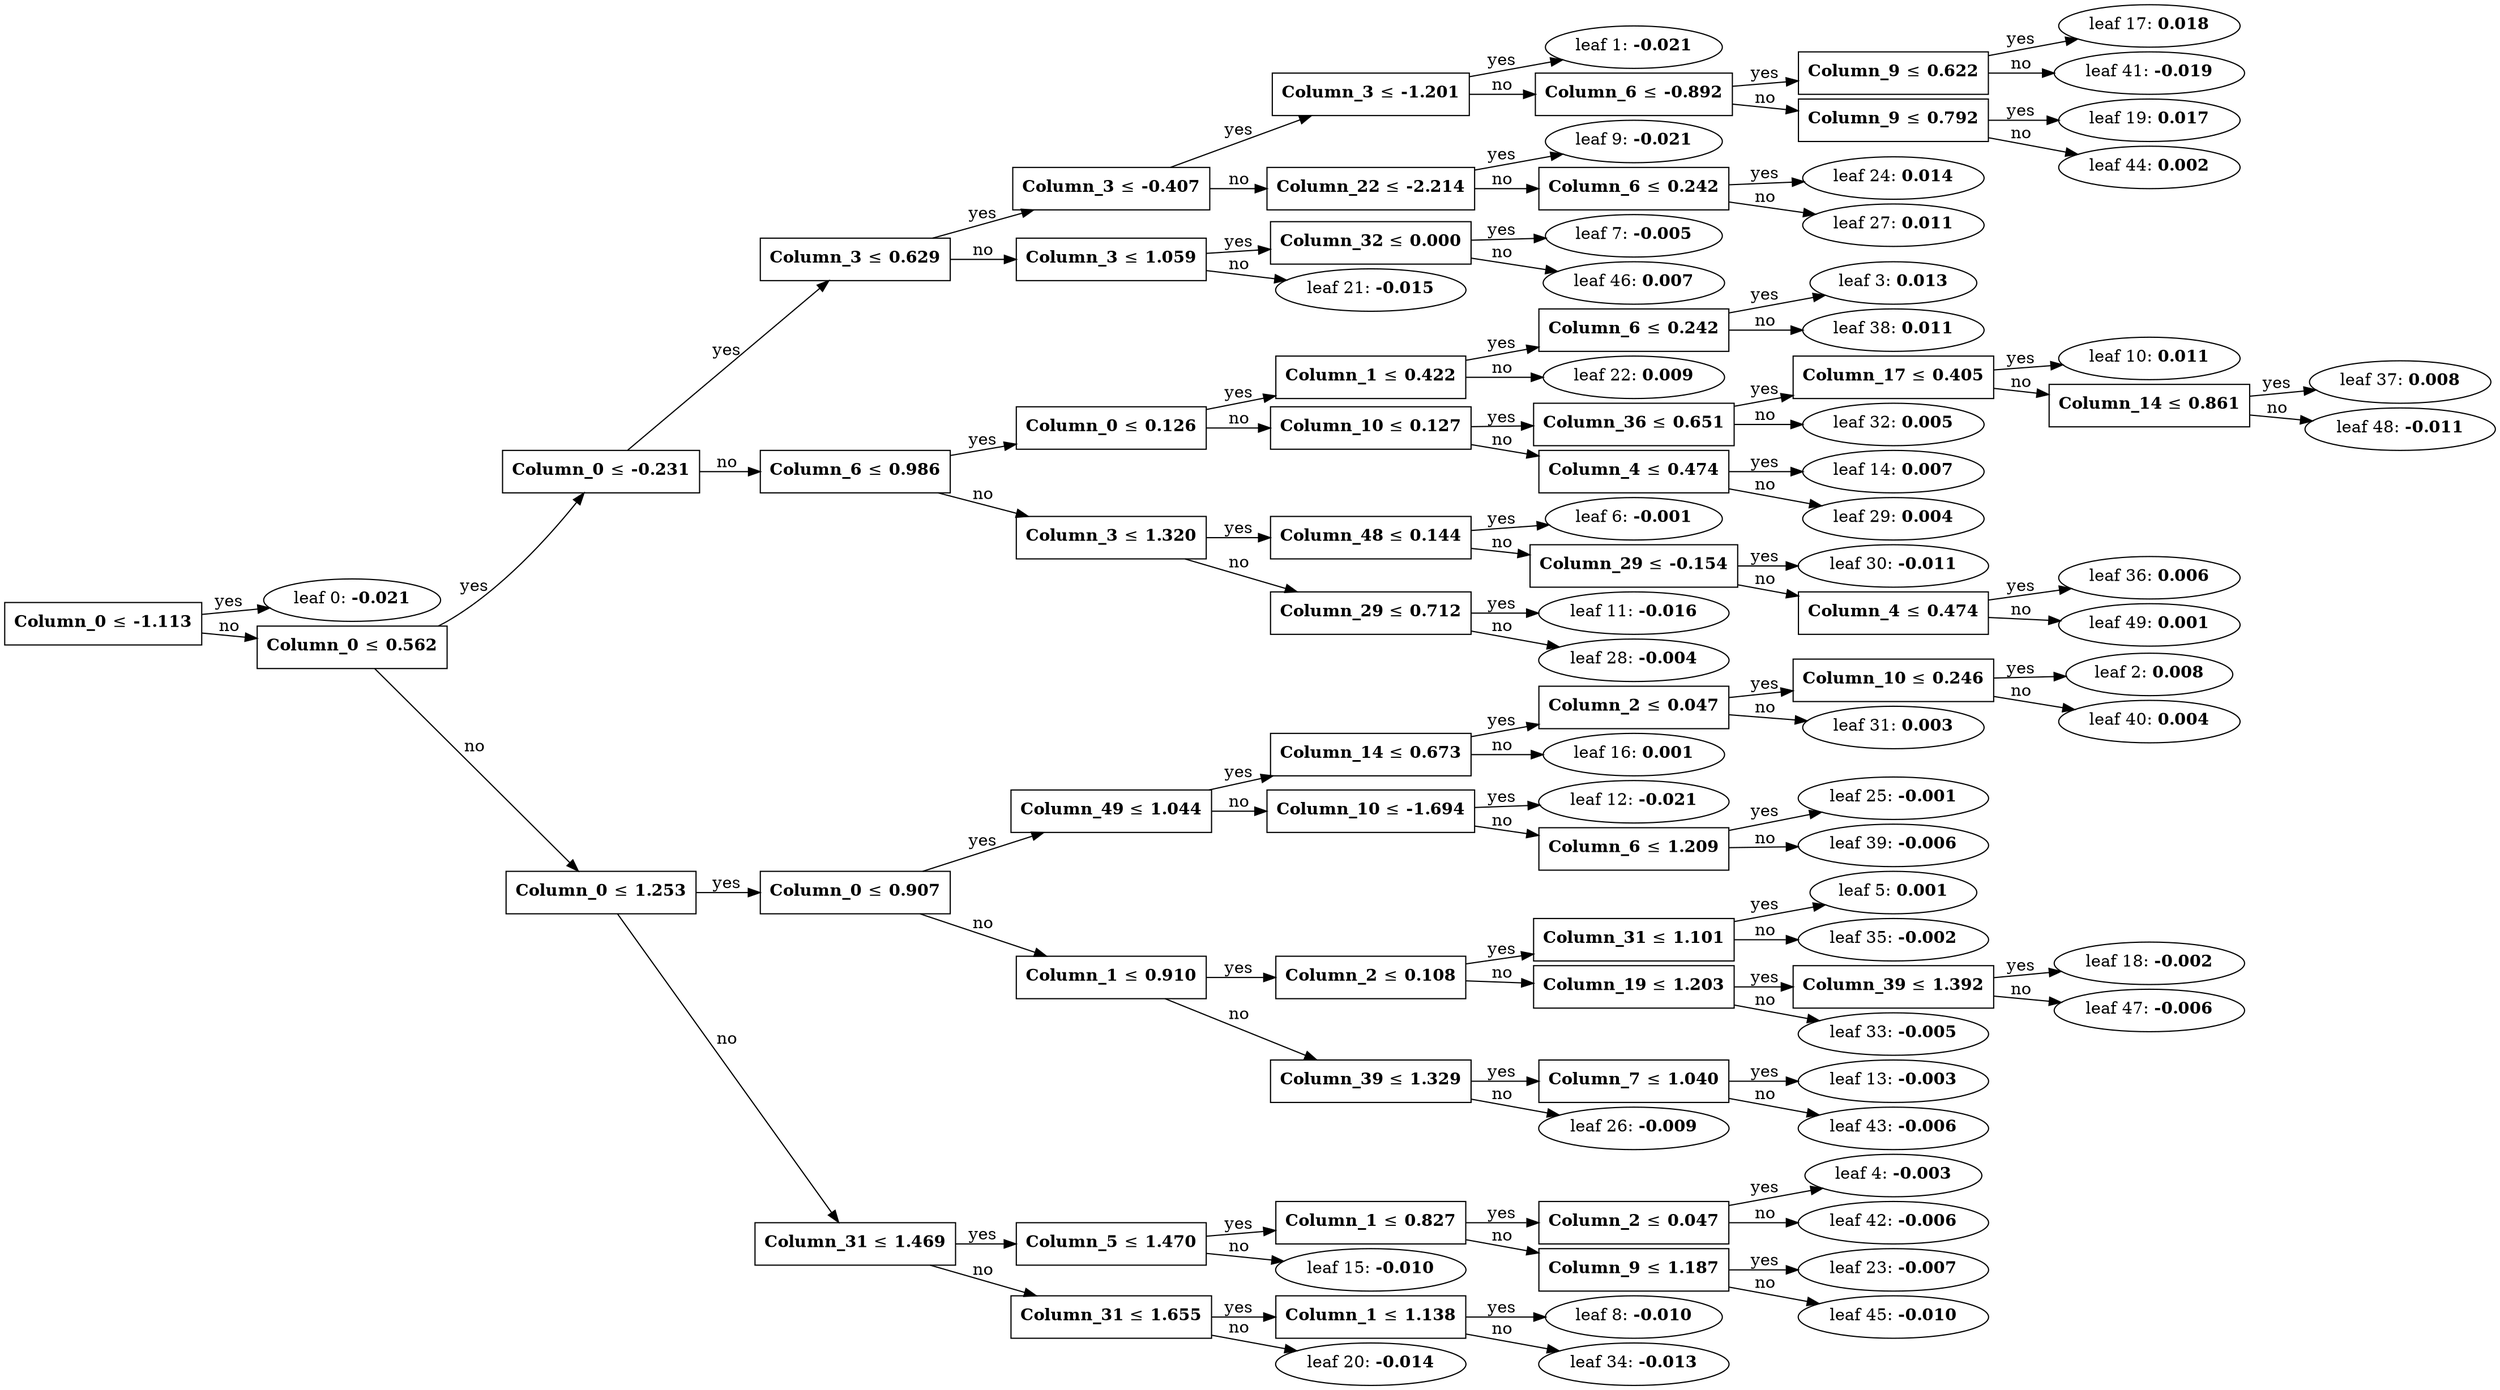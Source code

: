 digraph {
	graph [nodesep=0.05 rankdir=LR ranksep=0.3]
	split0 [label=<<B>Column_0</B> &#8804; <B>-1.113</B>> fillcolor=white shape=rectangle style=""]
	leaf0 [label=<leaf 0: <B>-0.021</B>>]
	split0 -> leaf0 [label=yes]
	split1 [label=<<B>Column_0</B> &#8804; <B>0.562</B>> fillcolor=white shape=rectangle style=""]
	split2 [label=<<B>Column_0</B> &#8804; <B>-0.231</B>> fillcolor=white shape=rectangle style=""]
	split6 [label=<<B>Column_3</B> &#8804; <B>0.629</B>> fillcolor=white shape=rectangle style=""]
	split8 [label=<<B>Column_3</B> &#8804; <B>-0.407</B>> fillcolor=white shape=rectangle style=""]
	split16 [label=<<B>Column_3</B> &#8804; <B>-1.201</B>> fillcolor=white shape=rectangle style=""]
	leaf1 [label=<leaf 1: <B>-0.021</B>>]
	split16 -> leaf1 [label=yes]
	split18 [label=<<B>Column_6</B> &#8804; <B>-0.892</B>> fillcolor=white shape=rectangle style=""]
	split40 [label=<<B>Column_9</B> &#8804; <B>0.622</B>> fillcolor=white shape=rectangle style=""]
	leaf17 [label=<leaf 17: <B>0.018</B>>]
	split40 -> leaf17 [label=yes]
	leaf41 [label=<leaf 41: <B>-0.019</B>>]
	split40 -> leaf41 [label=no]
	split18 -> split40 [label=yes]
	split43 [label=<<B>Column_9</B> &#8804; <B>0.792</B>> fillcolor=white shape=rectangle style=""]
	leaf19 [label=<leaf 19: <B>0.017</B>>]
	split43 -> leaf19 [label=yes]
	leaf44 [label=<leaf 44: <B>0.002</B>>]
	split43 -> leaf44 [label=no]
	split18 -> split43 [label=no]
	split16 -> split18 [label=no]
	split8 -> split16 [label=yes]
	split23 [label=<<B>Column_22</B> &#8804; <B>-2.214</B>> fillcolor=white shape=rectangle style=""]
	leaf9 [label=<leaf 9: <B>-0.021</B>>]
	split23 -> leaf9 [label=yes]
	split26 [label=<<B>Column_6</B> &#8804; <B>0.242</B>> fillcolor=white shape=rectangle style=""]
	leaf24 [label=<leaf 24: <B>0.014</B>>]
	split26 -> leaf24 [label=yes]
	leaf27 [label=<leaf 27: <B>0.011</B>>]
	split26 -> leaf27 [label=no]
	split23 -> split26 [label=no]
	split8 -> split23 [label=no]
	split6 -> split8 [label=yes]
	split20 [label=<<B>Column_3</B> &#8804; <B>1.059</B>> fillcolor=white shape=rectangle style=""]
	split45 [label=<<B>Column_32</B> &#8804; <B>0.000</B>> fillcolor=white shape=rectangle style=""]
	leaf7 [label=<leaf 7: <B>-0.005</B>>]
	split45 -> leaf7 [label=yes]
	leaf46 [label=<leaf 46: <B>0.007</B>>]
	split45 -> leaf46 [label=no]
	split20 -> split45 [label=yes]
	leaf21 [label=<leaf 21: <B>-0.015</B>>]
	split20 -> leaf21 [label=no]
	split6 -> split20 [label=no]
	split2 -> split6 [label=yes]
	split5 [label=<<B>Column_6</B> &#8804; <B>0.986</B>> fillcolor=white shape=rectangle style=""]
	split9 [label=<<B>Column_0</B> &#8804; <B>0.126</B>> fillcolor=white shape=rectangle style=""]
	split21 [label=<<B>Column_1</B> &#8804; <B>0.422</B>> fillcolor=white shape=rectangle style=""]
	split37 [label=<<B>Column_6</B> &#8804; <B>0.242</B>> fillcolor=white shape=rectangle style=""]
	leaf3 [label=<leaf 3: <B>0.013</B>>]
	split37 -> leaf3 [label=yes]
	leaf38 [label=<leaf 38: <B>0.011</B>>]
	split37 -> leaf38 [label=no]
	split21 -> split37 [label=yes]
	leaf22 [label=<leaf 22: <B>0.009</B>>]
	split21 -> leaf22 [label=no]
	split9 -> split21 [label=yes]
	split13 [label=<<B>Column_10</B> &#8804; <B>0.127</B>> fillcolor=white shape=rectangle style=""]
	split31 [label=<<B>Column_36</B> &#8804; <B>0.651</B>> fillcolor=white shape=rectangle style=""]
	split36 [label=<<B>Column_17</B> &#8804; <B>0.405</B>> fillcolor=white shape=rectangle style=""]
	leaf10 [label=<leaf 10: <B>0.011</B>>]
	split36 -> leaf10 [label=yes]
	split47 [label=<<B>Column_14</B> &#8804; <B>0.861</B>> fillcolor=white shape=rectangle style=""]
	leaf37 [label=<leaf 37: <B>0.008</B>>]
	split47 -> leaf37 [label=yes]
	leaf48 [label=<leaf 48: <B>-0.011</B>>]
	split47 -> leaf48 [label=no]
	split36 -> split47 [label=no]
	split31 -> split36 [label=yes]
	leaf32 [label=<leaf 32: <B>0.005</B>>]
	split31 -> leaf32 [label=no]
	split13 -> split31 [label=yes]
	split28 [label=<<B>Column_4</B> &#8804; <B>0.474</B>> fillcolor=white shape=rectangle style=""]
	leaf14 [label=<leaf 14: <B>0.007</B>>]
	split28 -> leaf14 [label=yes]
	leaf29 [label=<leaf 29: <B>0.004</B>>]
	split28 -> leaf29 [label=no]
	split13 -> split28 [label=no]
	split9 -> split13 [label=no]
	split5 -> split9 [label=yes]
	split10 [label=<<B>Column_3</B> &#8804; <B>1.320</B>> fillcolor=white shape=rectangle style=""]
	split29 [label=<<B>Column_48</B> &#8804; <B>0.144</B>> fillcolor=white shape=rectangle style=""]
	leaf6 [label=<leaf 6: <B>-0.001</B>>]
	split29 -> leaf6 [label=yes]
	split35 [label=<<B>Column_29</B> &#8804; <B>-0.154</B>> fillcolor=white shape=rectangle style=""]
	leaf30 [label=<leaf 30: <B>-0.011</B>>]
	split35 -> leaf30 [label=yes]
	split48 [label=<<B>Column_4</B> &#8804; <B>0.474</B>> fillcolor=white shape=rectangle style=""]
	leaf36 [label=<leaf 36: <B>0.006</B>>]
	split48 -> leaf36 [label=yes]
	leaf49 [label=<leaf 49: <B>0.001</B>>]
	split48 -> leaf49 [label=no]
	split35 -> split48 [label=no]
	split29 -> split35 [label=no]
	split10 -> split29 [label=yes]
	split27 [label=<<B>Column_29</B> &#8804; <B>0.712</B>> fillcolor=white shape=rectangle style=""]
	leaf11 [label=<leaf 11: <B>-0.016</B>>]
	split27 -> leaf11 [label=yes]
	leaf28 [label=<leaf 28: <B>-0.004</B>>]
	split27 -> leaf28 [label=no]
	split10 -> split27 [label=no]
	split5 -> split10 [label=no]
	split2 -> split5 [label=no]
	split1 -> split2 [label=yes]
	split3 [label=<<B>Column_0</B> &#8804; <B>1.253</B>> fillcolor=white shape=rectangle style=""]
	split4 [label=<<B>Column_0</B> &#8804; <B>0.907</B>> fillcolor=white shape=rectangle style=""]
	split11 [label=<<B>Column_49</B> &#8804; <B>1.044</B>> fillcolor=white shape=rectangle style=""]
	split15 [label=<<B>Column_14</B> &#8804; <B>0.673</B>> fillcolor=white shape=rectangle style=""]
	split30 [label=<<B>Column_2</B> &#8804; <B>0.047</B>> fillcolor=white shape=rectangle style=""]
	split39 [label=<<B>Column_10</B> &#8804; <B>0.246</B>> fillcolor=white shape=rectangle style=""]
	leaf2 [label=<leaf 2: <B>0.008</B>>]
	split39 -> leaf2 [label=yes]
	leaf40 [label=<leaf 40: <B>0.004</B>>]
	split39 -> leaf40 [label=no]
	split30 -> split39 [label=yes]
	leaf31 [label=<leaf 31: <B>0.003</B>>]
	split30 -> leaf31 [label=no]
	split15 -> split30 [label=yes]
	leaf16 [label=<leaf 16: <B>0.001</B>>]
	split15 -> leaf16 [label=no]
	split11 -> split15 [label=yes]
	split24 [label=<<B>Column_10</B> &#8804; <B>-1.694</B>> fillcolor=white shape=rectangle style=""]
	leaf12 [label=<leaf 12: <B>-0.021</B>>]
	split24 -> leaf12 [label=yes]
	split38 [label=<<B>Column_6</B> &#8804; <B>1.209</B>> fillcolor=white shape=rectangle style=""]
	leaf25 [label=<leaf 25: <B>-0.001</B>>]
	split38 -> leaf25 [label=yes]
	leaf39 [label=<leaf 39: <B>-0.006</B>>]
	split38 -> leaf39 [label=no]
	split24 -> split38 [label=no]
	split11 -> split24 [label=no]
	split4 -> split11 [label=yes]
	split12 [label=<<B>Column_1</B> &#8804; <B>0.910</B>> fillcolor=white shape=rectangle style=""]
	split17 [label=<<B>Column_2</B> &#8804; <B>0.108</B>> fillcolor=white shape=rectangle style=""]
	split34 [label=<<B>Column_31</B> &#8804; <B>1.101</B>> fillcolor=white shape=rectangle style=""]
	leaf5 [label=<leaf 5: <B>0.001</B>>]
	split34 -> leaf5 [label=yes]
	leaf35 [label=<leaf 35: <B>-0.002</B>>]
	split34 -> leaf35 [label=no]
	split17 -> split34 [label=yes]
	split32 [label=<<B>Column_19</B> &#8804; <B>1.203</B>> fillcolor=white shape=rectangle style=""]
	split46 [label=<<B>Column_39</B> &#8804; <B>1.392</B>> fillcolor=white shape=rectangle style=""]
	leaf18 [label=<leaf 18: <B>-0.002</B>>]
	split46 -> leaf18 [label=yes]
	leaf47 [label=<leaf 47: <B>-0.006</B>>]
	split46 -> leaf47 [label=no]
	split32 -> split46 [label=yes]
	leaf33 [label=<leaf 33: <B>-0.005</B>>]
	split32 -> leaf33 [label=no]
	split17 -> split32 [label=no]
	split12 -> split17 [label=yes]
	split25 [label=<<B>Column_39</B> &#8804; <B>1.329</B>> fillcolor=white shape=rectangle style=""]
	split42 [label=<<B>Column_7</B> &#8804; <B>1.040</B>> fillcolor=white shape=rectangle style=""]
	leaf13 [label=<leaf 13: <B>-0.003</B>>]
	split42 -> leaf13 [label=yes]
	leaf43 [label=<leaf 43: <B>-0.006</B>>]
	split42 -> leaf43 [label=no]
	split25 -> split42 [label=yes]
	leaf26 [label=<leaf 26: <B>-0.009</B>>]
	split25 -> leaf26 [label=no]
	split12 -> split25 [label=no]
	split4 -> split12 [label=no]
	split3 -> split4 [label=yes]
	split7 [label=<<B>Column_31</B> &#8804; <B>1.469</B>> fillcolor=white shape=rectangle style=""]
	split14 [label=<<B>Column_5</B> &#8804; <B>1.470</B>> fillcolor=white shape=rectangle style=""]
	split22 [label=<<B>Column_1</B> &#8804; <B>0.827</B>> fillcolor=white shape=rectangle style=""]
	split41 [label=<<B>Column_2</B> &#8804; <B>0.047</B>> fillcolor=white shape=rectangle style=""]
	leaf4 [label=<leaf 4: <B>-0.003</B>>]
	split41 -> leaf4 [label=yes]
	leaf42 [label=<leaf 42: <B>-0.006</B>>]
	split41 -> leaf42 [label=no]
	split22 -> split41 [label=yes]
	split44 [label=<<B>Column_9</B> &#8804; <B>1.187</B>> fillcolor=white shape=rectangle style=""]
	leaf23 [label=<leaf 23: <B>-0.007</B>>]
	split44 -> leaf23 [label=yes]
	leaf45 [label=<leaf 45: <B>-0.010</B>>]
	split44 -> leaf45 [label=no]
	split22 -> split44 [label=no]
	split14 -> split22 [label=yes]
	leaf15 [label=<leaf 15: <B>-0.010</B>>]
	split14 -> leaf15 [label=no]
	split7 -> split14 [label=yes]
	split19 [label=<<B>Column_31</B> &#8804; <B>1.655</B>> fillcolor=white shape=rectangle style=""]
	split33 [label=<<B>Column_1</B> &#8804; <B>1.138</B>> fillcolor=white shape=rectangle style=""]
	leaf8 [label=<leaf 8: <B>-0.010</B>>]
	split33 -> leaf8 [label=yes]
	leaf34 [label=<leaf 34: <B>-0.013</B>>]
	split33 -> leaf34 [label=no]
	split19 -> split33 [label=yes]
	leaf20 [label=<leaf 20: <B>-0.014</B>>]
	split19 -> leaf20 [label=no]
	split7 -> split19 [label=no]
	split3 -> split7 [label=no]
	split1 -> split3 [label=no]
	split0 -> split1 [label=no]
}
